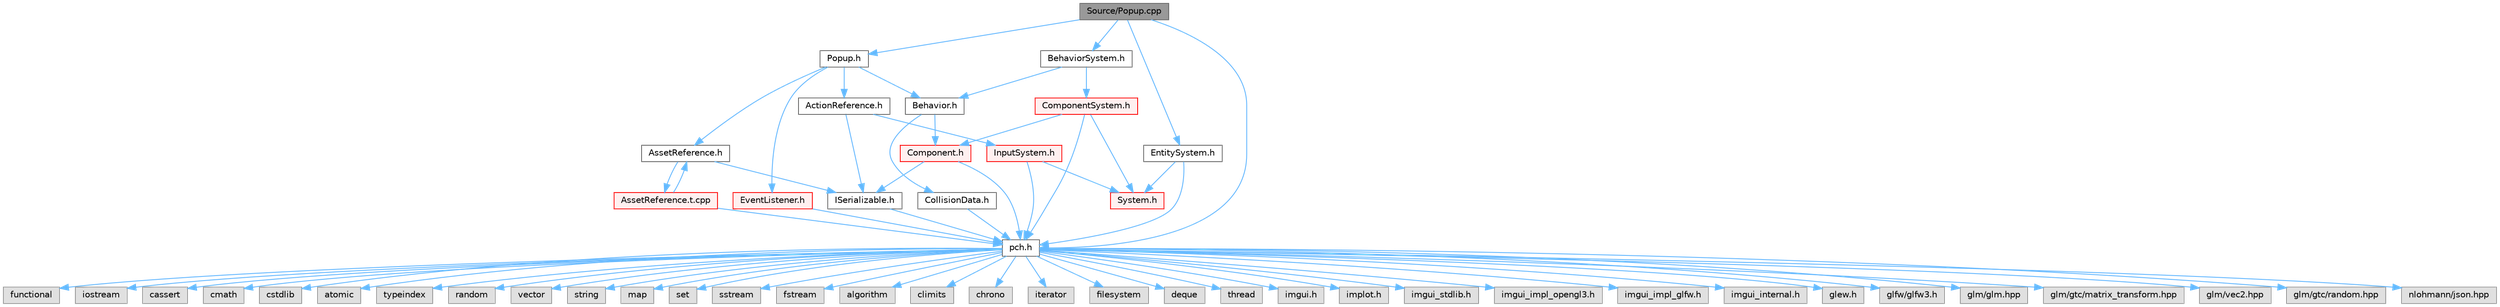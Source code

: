 digraph "Source/Popup.cpp"
{
 // LATEX_PDF_SIZE
  bgcolor="transparent";
  edge [fontname=Helvetica,fontsize=10,labelfontname=Helvetica,labelfontsize=10];
  node [fontname=Helvetica,fontsize=10,shape=box,height=0.2,width=0.4];
  Node1 [id="Node000001",label="Source/Popup.cpp",height=0.2,width=0.4,color="gray40", fillcolor="grey60", style="filled", fontcolor="black",tooltip="DESCRIPTION HERE."];
  Node1 -> Node2 [id="edge1_Node000001_Node000002",color="steelblue1",style="solid",tooltip=" "];
  Node2 [id="Node000002",label="pch.h",height=0.2,width=0.4,color="grey40", fillcolor="white", style="filled",URL="$de/d3a/pch_8h.html",tooltip="This is a precompiled header file."];
  Node2 -> Node3 [id="edge2_Node000002_Node000003",color="steelblue1",style="solid",tooltip=" "];
  Node3 [id="Node000003",label="functional",height=0.2,width=0.4,color="grey60", fillcolor="#E0E0E0", style="filled",tooltip=" "];
  Node2 -> Node4 [id="edge3_Node000002_Node000004",color="steelblue1",style="solid",tooltip=" "];
  Node4 [id="Node000004",label="iostream",height=0.2,width=0.4,color="grey60", fillcolor="#E0E0E0", style="filled",tooltip=" "];
  Node2 -> Node5 [id="edge4_Node000002_Node000005",color="steelblue1",style="solid",tooltip=" "];
  Node5 [id="Node000005",label="cassert",height=0.2,width=0.4,color="grey60", fillcolor="#E0E0E0", style="filled",tooltip=" "];
  Node2 -> Node6 [id="edge5_Node000002_Node000006",color="steelblue1",style="solid",tooltip=" "];
  Node6 [id="Node000006",label="cmath",height=0.2,width=0.4,color="grey60", fillcolor="#E0E0E0", style="filled",tooltip=" "];
  Node2 -> Node7 [id="edge6_Node000002_Node000007",color="steelblue1",style="solid",tooltip=" "];
  Node7 [id="Node000007",label="cstdlib",height=0.2,width=0.4,color="grey60", fillcolor="#E0E0E0", style="filled",tooltip=" "];
  Node2 -> Node8 [id="edge7_Node000002_Node000008",color="steelblue1",style="solid",tooltip=" "];
  Node8 [id="Node000008",label="atomic",height=0.2,width=0.4,color="grey60", fillcolor="#E0E0E0", style="filled",tooltip=" "];
  Node2 -> Node9 [id="edge8_Node000002_Node000009",color="steelblue1",style="solid",tooltip=" "];
  Node9 [id="Node000009",label="typeindex",height=0.2,width=0.4,color="grey60", fillcolor="#E0E0E0", style="filled",tooltip=" "];
  Node2 -> Node10 [id="edge9_Node000002_Node000010",color="steelblue1",style="solid",tooltip=" "];
  Node10 [id="Node000010",label="random",height=0.2,width=0.4,color="grey60", fillcolor="#E0E0E0", style="filled",tooltip=" "];
  Node2 -> Node11 [id="edge10_Node000002_Node000011",color="steelblue1",style="solid",tooltip=" "];
  Node11 [id="Node000011",label="vector",height=0.2,width=0.4,color="grey60", fillcolor="#E0E0E0", style="filled",tooltip=" "];
  Node2 -> Node12 [id="edge11_Node000002_Node000012",color="steelblue1",style="solid",tooltip=" "];
  Node12 [id="Node000012",label="string",height=0.2,width=0.4,color="grey60", fillcolor="#E0E0E0", style="filled",tooltip=" "];
  Node2 -> Node13 [id="edge12_Node000002_Node000013",color="steelblue1",style="solid",tooltip=" "];
  Node13 [id="Node000013",label="map",height=0.2,width=0.4,color="grey60", fillcolor="#E0E0E0", style="filled",tooltip=" "];
  Node2 -> Node14 [id="edge13_Node000002_Node000014",color="steelblue1",style="solid",tooltip=" "];
  Node14 [id="Node000014",label="set",height=0.2,width=0.4,color="grey60", fillcolor="#E0E0E0", style="filled",tooltip=" "];
  Node2 -> Node15 [id="edge14_Node000002_Node000015",color="steelblue1",style="solid",tooltip=" "];
  Node15 [id="Node000015",label="sstream",height=0.2,width=0.4,color="grey60", fillcolor="#E0E0E0", style="filled",tooltip=" "];
  Node2 -> Node16 [id="edge15_Node000002_Node000016",color="steelblue1",style="solid",tooltip=" "];
  Node16 [id="Node000016",label="fstream",height=0.2,width=0.4,color="grey60", fillcolor="#E0E0E0", style="filled",tooltip=" "];
  Node2 -> Node17 [id="edge16_Node000002_Node000017",color="steelblue1",style="solid",tooltip=" "];
  Node17 [id="Node000017",label="algorithm",height=0.2,width=0.4,color="grey60", fillcolor="#E0E0E0", style="filled",tooltip=" "];
  Node2 -> Node18 [id="edge17_Node000002_Node000018",color="steelblue1",style="solid",tooltip=" "];
  Node18 [id="Node000018",label="climits",height=0.2,width=0.4,color="grey60", fillcolor="#E0E0E0", style="filled",tooltip=" "];
  Node2 -> Node19 [id="edge18_Node000002_Node000019",color="steelblue1",style="solid",tooltip=" "];
  Node19 [id="Node000019",label="chrono",height=0.2,width=0.4,color="grey60", fillcolor="#E0E0E0", style="filled",tooltip=" "];
  Node2 -> Node20 [id="edge19_Node000002_Node000020",color="steelblue1",style="solid",tooltip=" "];
  Node20 [id="Node000020",label="iterator",height=0.2,width=0.4,color="grey60", fillcolor="#E0E0E0", style="filled",tooltip=" "];
  Node2 -> Node21 [id="edge20_Node000002_Node000021",color="steelblue1",style="solid",tooltip=" "];
  Node21 [id="Node000021",label="filesystem",height=0.2,width=0.4,color="grey60", fillcolor="#E0E0E0", style="filled",tooltip=" "];
  Node2 -> Node22 [id="edge21_Node000002_Node000022",color="steelblue1",style="solid",tooltip=" "];
  Node22 [id="Node000022",label="deque",height=0.2,width=0.4,color="grey60", fillcolor="#E0E0E0", style="filled",tooltip=" "];
  Node2 -> Node23 [id="edge22_Node000002_Node000023",color="steelblue1",style="solid",tooltip=" "];
  Node23 [id="Node000023",label="thread",height=0.2,width=0.4,color="grey60", fillcolor="#E0E0E0", style="filled",tooltip=" "];
  Node2 -> Node24 [id="edge23_Node000002_Node000024",color="steelblue1",style="solid",tooltip=" "];
  Node24 [id="Node000024",label="imgui.h",height=0.2,width=0.4,color="grey60", fillcolor="#E0E0E0", style="filled",tooltip=" "];
  Node2 -> Node25 [id="edge24_Node000002_Node000025",color="steelblue1",style="solid",tooltip=" "];
  Node25 [id="Node000025",label="implot.h",height=0.2,width=0.4,color="grey60", fillcolor="#E0E0E0", style="filled",tooltip=" "];
  Node2 -> Node26 [id="edge25_Node000002_Node000026",color="steelblue1",style="solid",tooltip=" "];
  Node26 [id="Node000026",label="imgui_stdlib.h",height=0.2,width=0.4,color="grey60", fillcolor="#E0E0E0", style="filled",tooltip=" "];
  Node2 -> Node27 [id="edge26_Node000002_Node000027",color="steelblue1",style="solid",tooltip=" "];
  Node27 [id="Node000027",label="imgui_impl_opengl3.h",height=0.2,width=0.4,color="grey60", fillcolor="#E0E0E0", style="filled",tooltip=" "];
  Node2 -> Node28 [id="edge27_Node000002_Node000028",color="steelblue1",style="solid",tooltip=" "];
  Node28 [id="Node000028",label="imgui_impl_glfw.h",height=0.2,width=0.4,color="grey60", fillcolor="#E0E0E0", style="filled",tooltip=" "];
  Node2 -> Node29 [id="edge28_Node000002_Node000029",color="steelblue1",style="solid",tooltip=" "];
  Node29 [id="Node000029",label="imgui_internal.h",height=0.2,width=0.4,color="grey60", fillcolor="#E0E0E0", style="filled",tooltip=" "];
  Node2 -> Node30 [id="edge29_Node000002_Node000030",color="steelblue1",style="solid",tooltip=" "];
  Node30 [id="Node000030",label="glew.h",height=0.2,width=0.4,color="grey60", fillcolor="#E0E0E0", style="filled",tooltip=" "];
  Node2 -> Node31 [id="edge30_Node000002_Node000031",color="steelblue1",style="solid",tooltip=" "];
  Node31 [id="Node000031",label="glfw/glfw3.h",height=0.2,width=0.4,color="grey60", fillcolor="#E0E0E0", style="filled",tooltip=" "];
  Node2 -> Node32 [id="edge31_Node000002_Node000032",color="steelblue1",style="solid",tooltip=" "];
  Node32 [id="Node000032",label="glm/glm.hpp",height=0.2,width=0.4,color="grey60", fillcolor="#E0E0E0", style="filled",tooltip=" "];
  Node2 -> Node33 [id="edge32_Node000002_Node000033",color="steelblue1",style="solid",tooltip=" "];
  Node33 [id="Node000033",label="glm/gtc/matrix_transform.hpp",height=0.2,width=0.4,color="grey60", fillcolor="#E0E0E0", style="filled",tooltip=" "];
  Node2 -> Node34 [id="edge33_Node000002_Node000034",color="steelblue1",style="solid",tooltip=" "];
  Node34 [id="Node000034",label="glm/vec2.hpp",height=0.2,width=0.4,color="grey60", fillcolor="#E0E0E0", style="filled",tooltip=" "];
  Node2 -> Node35 [id="edge34_Node000002_Node000035",color="steelblue1",style="solid",tooltip=" "];
  Node35 [id="Node000035",label="glm/gtc/random.hpp",height=0.2,width=0.4,color="grey60", fillcolor="#E0E0E0", style="filled",tooltip=" "];
  Node2 -> Node36 [id="edge35_Node000002_Node000036",color="steelblue1",style="solid",tooltip=" "];
  Node36 [id="Node000036",label="nlohmann/json.hpp",height=0.2,width=0.4,color="grey60", fillcolor="#E0E0E0", style="filled",tooltip=" "];
  Node1 -> Node37 [id="edge36_Node000001_Node000037",color="steelblue1",style="solid",tooltip=" "];
  Node37 [id="Node000037",label="Popup.h",height=0.2,width=0.4,color="grey40", fillcolor="white", style="filled",URL="$d2/d4b/Popup_8h.html",tooltip="A popup is a behavior that will show a popup when a button is pressed."];
  Node37 -> Node38 [id="edge37_Node000037_Node000038",color="steelblue1",style="solid",tooltip=" "];
  Node38 [id="Node000038",label="Behavior.h",height=0.2,width=0.4,color="grey40", fillcolor="white", style="filled",URL="$d8/dd5/Behavior_8h.html",tooltip="Virtual behavior component header."];
  Node38 -> Node39 [id="edge38_Node000038_Node000039",color="steelblue1",style="solid",tooltip=" "];
  Node39 [id="Node000039",label="Component.h",height=0.2,width=0.4,color="red", fillcolor="#FFF0F0", style="filled",URL="$d0/da1/Component_8h.html",tooltip="Virtual component header."];
  Node39 -> Node2 [id="edge39_Node000039_Node000002",color="steelblue1",style="solid",tooltip=" "];
  Node39 -> Node40 [id="edge40_Node000039_Node000040",color="steelblue1",style="solid",tooltip=" "];
  Node40 [id="Node000040",label="ISerializable.h",height=0.2,width=0.4,color="grey40", fillcolor="white", style="filled",URL="$dd/d7f/ISerializable_8h.html",tooltip="interface for all serializable objects"];
  Node40 -> Node2 [id="edge41_Node000040_Node000002",color="steelblue1",style="solid",tooltip=" "];
  Node38 -> Node44 [id="edge42_Node000038_Node000044",color="steelblue1",style="solid",tooltip=" "];
  Node44 [id="Node000044",label="CollisionData.h",height=0.2,width=0.4,color="grey40", fillcolor="white", style="filled",URL="$d0/db8/CollisionData_8h.html",tooltip="struct that holds collision information"];
  Node44 -> Node2 [id="edge43_Node000044_Node000002",color="steelblue1",style="solid",tooltip=" "];
  Node37 -> Node45 [id="edge44_Node000037_Node000045",color="steelblue1",style="solid",tooltip=" "];
  Node45 [id="Node000045",label="AssetReference.h",height=0.2,width=0.4,color="grey40", fillcolor="white", style="filled",URL="$dc/dd6/AssetReference_8h.html",tooltip="a reference to an Asset"];
  Node45 -> Node40 [id="edge45_Node000045_Node000040",color="steelblue1",style="solid",tooltip=" "];
  Node45 -> Node46 [id="edge46_Node000045_Node000046",color="steelblue1",style="solid",tooltip=" "];
  Node46 [id="Node000046",label="AssetReference.t.cpp",height=0.2,width=0.4,color="red", fillcolor="#FFF0F0", style="filled",URL="$d7/d1f/AssetReference_8t_8cpp.html",tooltip="a reference to an Asset"];
  Node46 -> Node2 [id="edge47_Node000046_Node000002",color="steelblue1",style="solid",tooltip=" "];
  Node46 -> Node45 [id="edge48_Node000046_Node000045",color="steelblue1",style="solid",tooltip=" "];
  Node37 -> Node55 [id="edge49_Node000037_Node000055",color="steelblue1",style="solid",tooltip=" "];
  Node55 [id="Node000055",label="ActionReference.h",height=0.2,width=0.4,color="grey40", fillcolor="white", style="filled",URL="$dd/dc7/ActionReference_8h.html",tooltip="a reference to an input Action"];
  Node55 -> Node40 [id="edge50_Node000055_Node000040",color="steelblue1",style="solid",tooltip=" "];
  Node55 -> Node56 [id="edge51_Node000055_Node000056",color="steelblue1",style="solid",tooltip=" "];
  Node56 [id="Node000056",label="InputSystem.h",height=0.2,width=0.4,color="red", fillcolor="#FFF0F0", style="filled",URL="$d3/df0/InputSystem_8h.html",tooltip="Input system, m_Handles key and mouse inputs."];
  Node56 -> Node2 [id="edge52_Node000056_Node000002",color="steelblue1",style="solid",tooltip=" "];
  Node56 -> Node48 [id="edge53_Node000056_Node000048",color="steelblue1",style="solid",tooltip=" "];
  Node48 [id="Node000048",label="System.h",height=0.2,width=0.4,color="red", fillcolor="#FFF0F0", style="filled",URL="$db/d39/System_8h.html",tooltip="Base class for all Systems."];
  Node37 -> Node58 [id="edge54_Node000037_Node000058",color="steelblue1",style="solid",tooltip=" "];
  Node58 [id="Node000058",label="EventListener.h",height=0.2,width=0.4,color="red", fillcolor="#FFF0F0", style="filled",URL="$d3/da7/EventListener_8h.html",tooltip="class that listens for specific events from the EventSystem"];
  Node58 -> Node2 [id="edge55_Node000058_Node000002",color="steelblue1",style="solid",tooltip=" "];
  Node1 -> Node60 [id="edge56_Node000001_Node000060",color="steelblue1",style="solid",tooltip=" "];
  Node60 [id="Node000060",label="BehaviorSystem.h",height=0.2,width=0.4,color="grey40", fillcolor="white", style="filled",URL="$db/d32/BehaviorSystem_8h.html",tooltip="System that keeps track of and updates a specific kind of Behavior."];
  Node60 -> Node61 [id="edge57_Node000060_Node000061",color="steelblue1",style="solid",tooltip=" "];
  Node61 [id="Node000061",label="ComponentSystem.h",height=0.2,width=0.4,color="red", fillcolor="#FFF0F0", style="filled",URL="$dc/dbb/ComponentSystem_8h.html",tooltip="System that keeps track of a specific kind of Component."];
  Node61 -> Node2 [id="edge58_Node000061_Node000002",color="steelblue1",style="solid",tooltip=" "];
  Node61 -> Node48 [id="edge59_Node000061_Node000048",color="steelblue1",style="solid",tooltip=" "];
  Node61 -> Node39 [id="edge60_Node000061_Node000039",color="steelblue1",style="solid",tooltip=" "];
  Node60 -> Node38 [id="edge61_Node000060_Node000038",color="steelblue1",style="solid",tooltip=" "];
  Node1 -> Node63 [id="edge62_Node000001_Node000063",color="steelblue1",style="solid",tooltip=" "];
  Node63 [id="Node000063",label="EntitySystem.h",height=0.2,width=0.4,color="grey40", fillcolor="white", style="filled",URL="$d2/d2a/EntitySystem_8h.html",tooltip="System that manages the storing and handling of Entities."];
  Node63 -> Node2 [id="edge63_Node000063_Node000002",color="steelblue1",style="solid",tooltip=" "];
  Node63 -> Node48 [id="edge64_Node000063_Node000048",color="steelblue1",style="solid",tooltip=" "];
}
